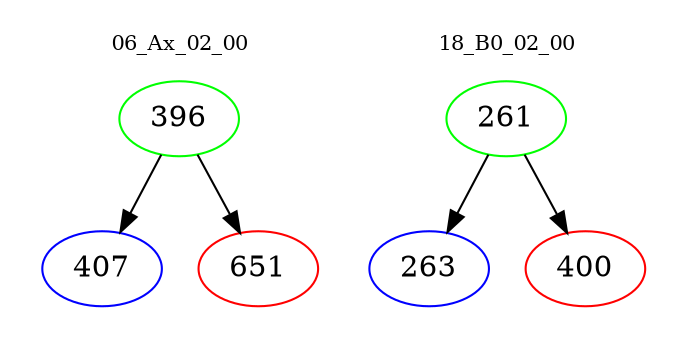 digraph{
subgraph cluster_0 {
color = white
label = "06_Ax_02_00";
fontsize=10;
T0_396 [label="396", color="green"]
T0_396 -> T0_407 [color="black"]
T0_407 [label="407", color="blue"]
T0_396 -> T0_651 [color="black"]
T0_651 [label="651", color="red"]
}
subgraph cluster_1 {
color = white
label = "18_B0_02_00";
fontsize=10;
T1_261 [label="261", color="green"]
T1_261 -> T1_263 [color="black"]
T1_263 [label="263", color="blue"]
T1_261 -> T1_400 [color="black"]
T1_400 [label="400", color="red"]
}
}
